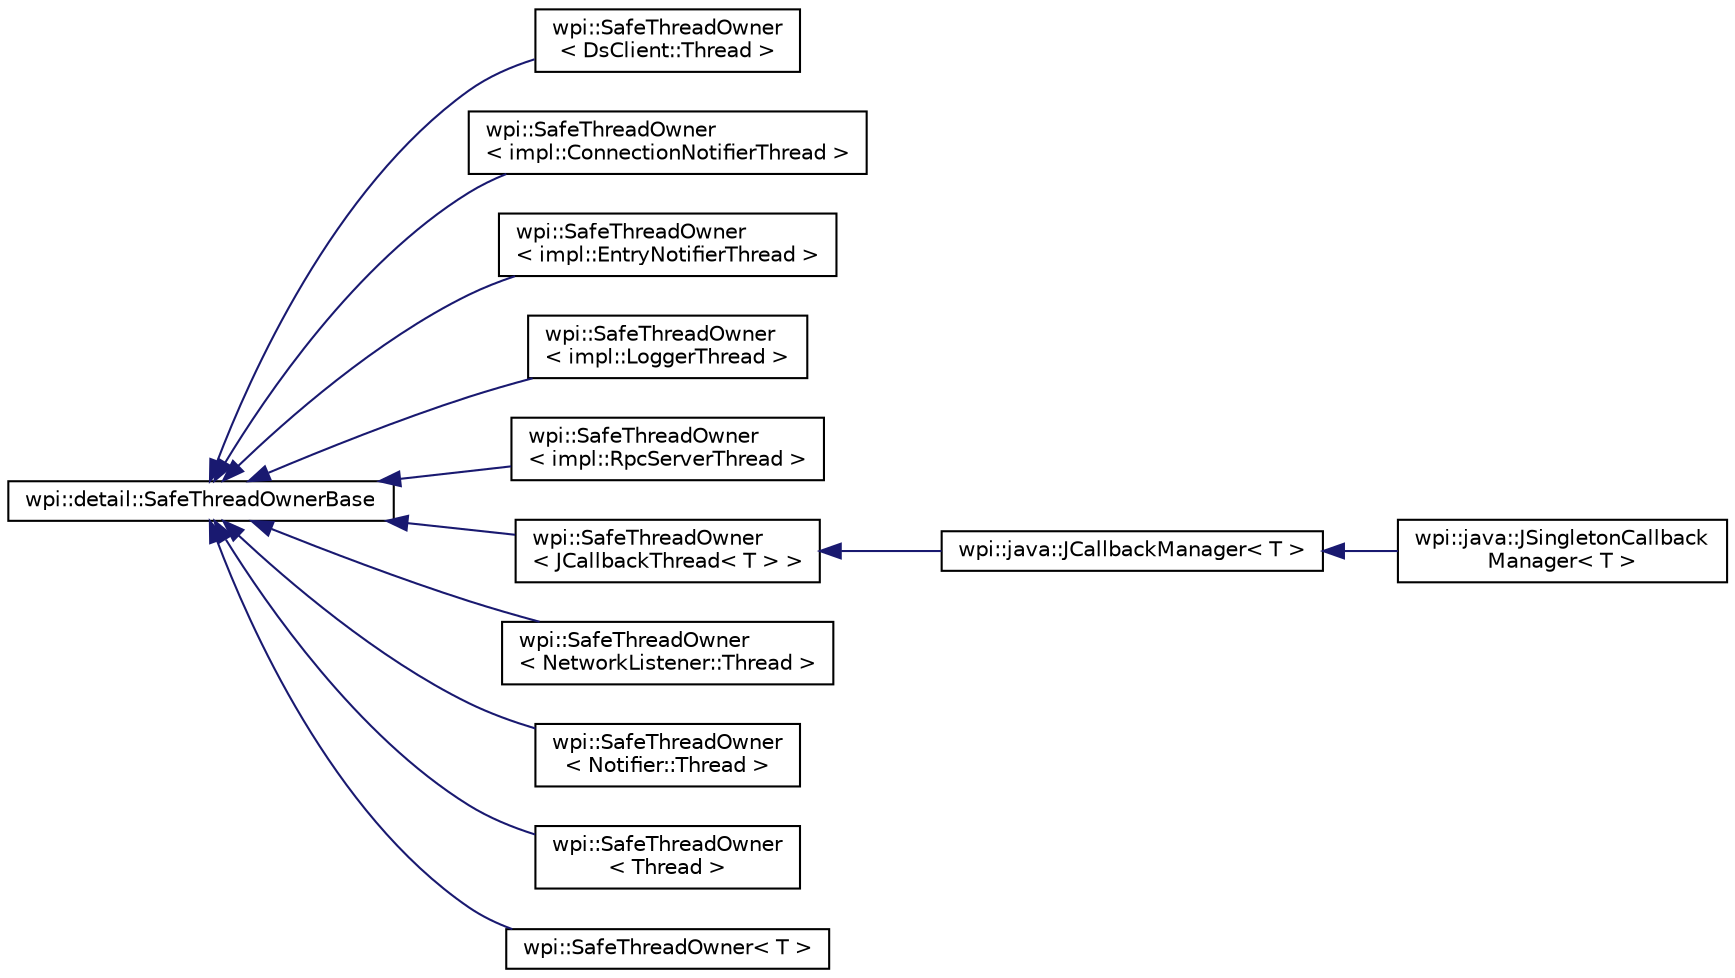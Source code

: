 digraph "Graphical Class Hierarchy"
{
  edge [fontname="Helvetica",fontsize="10",labelfontname="Helvetica",labelfontsize="10"];
  node [fontname="Helvetica",fontsize="10",shape=record];
  rankdir="LR";
  Node1 [label="wpi::detail::SafeThreadOwnerBase",height=0.2,width=0.4,color="black", fillcolor="white", style="filled",URL="$classwpi_1_1detail_1_1SafeThreadOwnerBase.html"];
  Node1 -> Node2 [dir="back",color="midnightblue",fontsize="10",style="solid",fontname="Helvetica"];
  Node2 [label="wpi::SafeThreadOwner\l\< DsClient::Thread \>",height=0.2,width=0.4,color="black", fillcolor="white", style="filled",URL="$classwpi_1_1SafeThreadOwner.html"];
  Node1 -> Node3 [dir="back",color="midnightblue",fontsize="10",style="solid",fontname="Helvetica"];
  Node3 [label="wpi::SafeThreadOwner\l\< impl::ConnectionNotifierThread \>",height=0.2,width=0.4,color="black", fillcolor="white", style="filled",URL="$classwpi_1_1SafeThreadOwner.html"];
  Node1 -> Node4 [dir="back",color="midnightblue",fontsize="10",style="solid",fontname="Helvetica"];
  Node4 [label="wpi::SafeThreadOwner\l\< impl::EntryNotifierThread \>",height=0.2,width=0.4,color="black", fillcolor="white", style="filled",URL="$classwpi_1_1SafeThreadOwner.html"];
  Node1 -> Node5 [dir="back",color="midnightblue",fontsize="10",style="solid",fontname="Helvetica"];
  Node5 [label="wpi::SafeThreadOwner\l\< impl::LoggerThread \>",height=0.2,width=0.4,color="black", fillcolor="white", style="filled",URL="$classwpi_1_1SafeThreadOwner.html"];
  Node1 -> Node6 [dir="back",color="midnightblue",fontsize="10",style="solid",fontname="Helvetica"];
  Node6 [label="wpi::SafeThreadOwner\l\< impl::RpcServerThread \>",height=0.2,width=0.4,color="black", fillcolor="white", style="filled",URL="$classwpi_1_1SafeThreadOwner.html"];
  Node1 -> Node7 [dir="back",color="midnightblue",fontsize="10",style="solid",fontname="Helvetica"];
  Node7 [label="wpi::SafeThreadOwner\l\< JCallbackThread\< T \> \>",height=0.2,width=0.4,color="black", fillcolor="white", style="filled",URL="$classwpi_1_1SafeThreadOwner.html"];
  Node7 -> Node8 [dir="back",color="midnightblue",fontsize="10",style="solid",fontname="Helvetica"];
  Node8 [label="wpi::java::JCallbackManager\< T \>",height=0.2,width=0.4,color="black", fillcolor="white", style="filled",URL="$classwpi_1_1java_1_1JCallbackManager.html"];
  Node8 -> Node9 [dir="back",color="midnightblue",fontsize="10",style="solid",fontname="Helvetica"];
  Node9 [label="wpi::java::JSingletonCallback\lManager\< T \>",height=0.2,width=0.4,color="black", fillcolor="white", style="filled",URL="$classwpi_1_1java_1_1JSingletonCallbackManager.html"];
  Node1 -> Node10 [dir="back",color="midnightblue",fontsize="10",style="solid",fontname="Helvetica"];
  Node10 [label="wpi::SafeThreadOwner\l\< NetworkListener::Thread \>",height=0.2,width=0.4,color="black", fillcolor="white", style="filled",URL="$classwpi_1_1SafeThreadOwner.html"];
  Node1 -> Node11 [dir="back",color="midnightblue",fontsize="10",style="solid",fontname="Helvetica"];
  Node11 [label="wpi::SafeThreadOwner\l\< Notifier::Thread \>",height=0.2,width=0.4,color="black", fillcolor="white", style="filled",URL="$classwpi_1_1SafeThreadOwner.html"];
  Node1 -> Node12 [dir="back",color="midnightblue",fontsize="10",style="solid",fontname="Helvetica"];
  Node12 [label="wpi::SafeThreadOwner\l\< Thread \>",height=0.2,width=0.4,color="black", fillcolor="white", style="filled",URL="$classwpi_1_1SafeThreadOwner.html"];
  Node1 -> Node13 [dir="back",color="midnightblue",fontsize="10",style="solid",fontname="Helvetica"];
  Node13 [label="wpi::SafeThreadOwner\< T \>",height=0.2,width=0.4,color="black", fillcolor="white", style="filled",URL="$classwpi_1_1SafeThreadOwner.html"];
}
